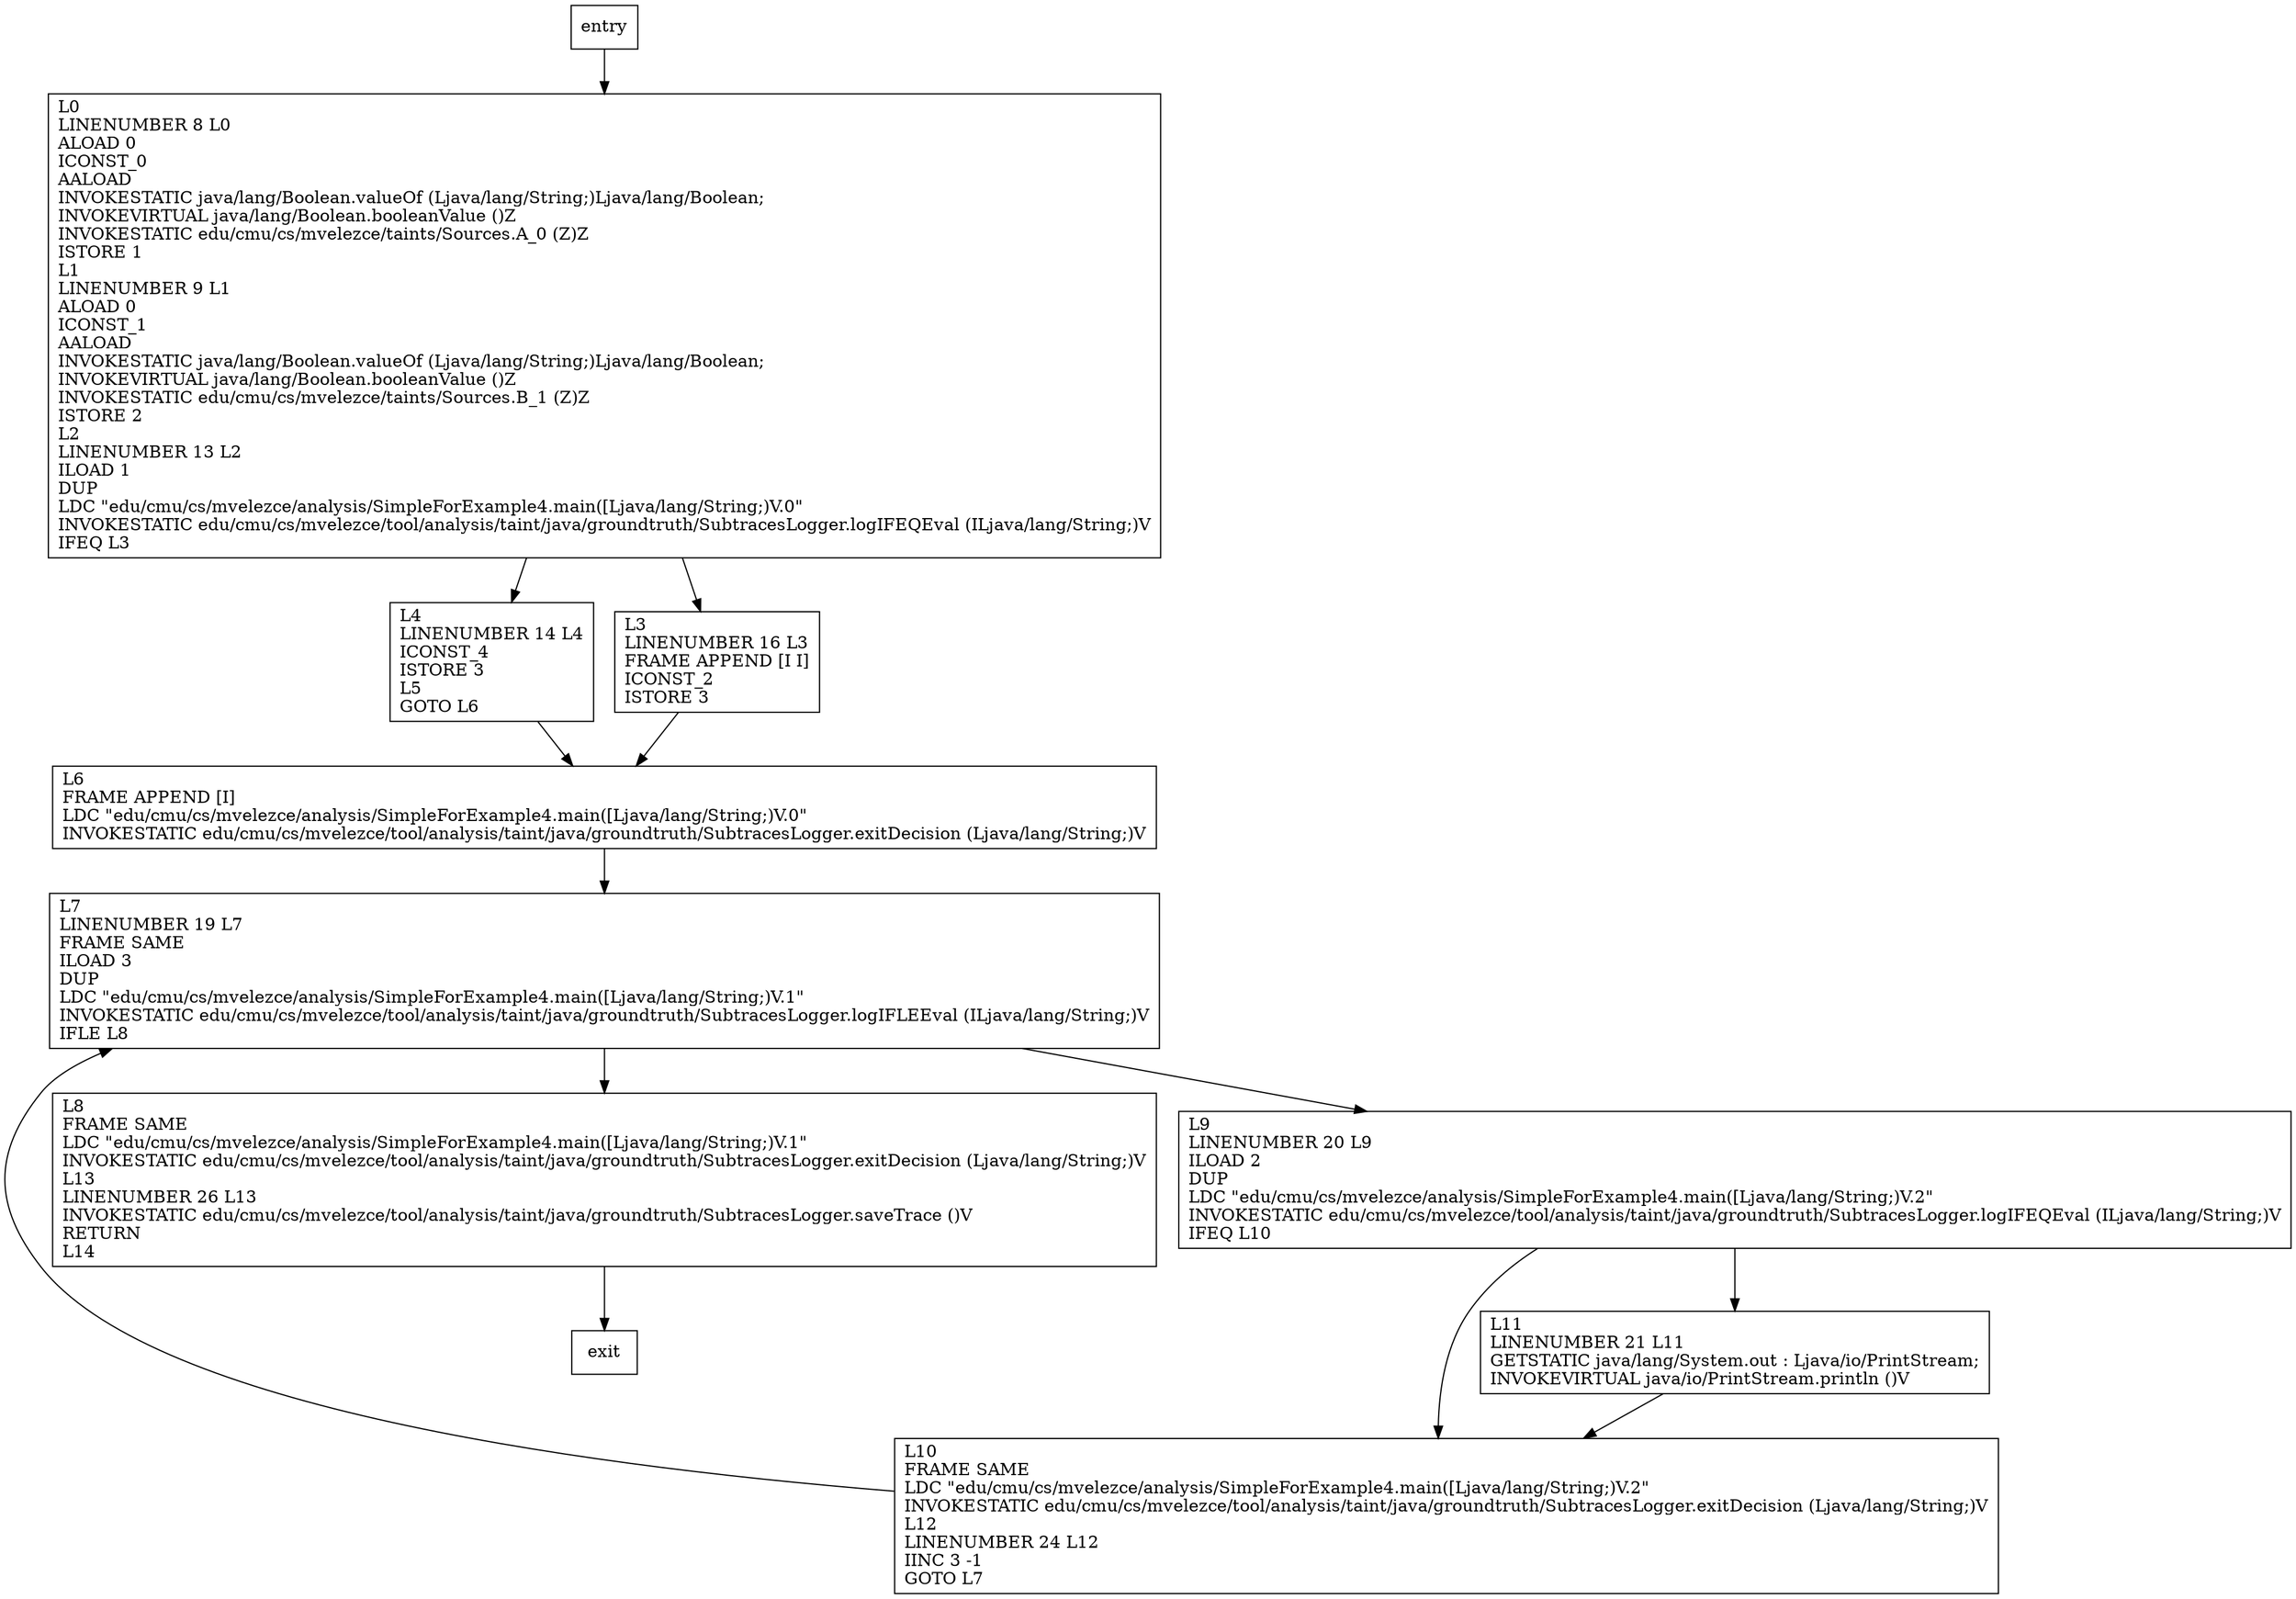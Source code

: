 digraph main {
node [shape=record];
2003744018 [label="L4\lLINENUMBER 14 L4\lICONST_4\lISTORE 3\lL5\lGOTO L6\l"];
93515734 [label="L10\lFRAME SAME\lLDC \"edu/cmu/cs/mvelezce/analysis/SimpleForExample4.main([Ljava/lang/String;)V.2\"\lINVOKESTATIC edu/cmu/cs/mvelezce/tool/analysis/taint/java/groundtruth/SubtracesLogger.exitDecision (Ljava/lang/String;)V\lL12\lLINENUMBER 24 L12\lIINC 3 -1\lGOTO L7\l"];
1914765072 [label="L0\lLINENUMBER 8 L0\lALOAD 0\lICONST_0\lAALOAD\lINVOKESTATIC java/lang/Boolean.valueOf (Ljava/lang/String;)Ljava/lang/Boolean;\lINVOKEVIRTUAL java/lang/Boolean.booleanValue ()Z\lINVOKESTATIC edu/cmu/cs/mvelezce/taints/Sources.A_0 (Z)Z\lISTORE 1\lL1\lLINENUMBER 9 L1\lALOAD 0\lICONST_1\lAALOAD\lINVOKESTATIC java/lang/Boolean.valueOf (Ljava/lang/String;)Ljava/lang/Boolean;\lINVOKEVIRTUAL java/lang/Boolean.booleanValue ()Z\lINVOKESTATIC edu/cmu/cs/mvelezce/taints/Sources.B_1 (Z)Z\lISTORE 2\lL2\lLINENUMBER 13 L2\lILOAD 1\lDUP\lLDC \"edu/cmu/cs/mvelezce/analysis/SimpleForExample4.main([Ljava/lang/String;)V.0\"\lINVOKESTATIC edu/cmu/cs/mvelezce/tool/analysis/taint/java/groundtruth/SubtracesLogger.logIFEQEval (ILjava/lang/String;)V\lIFEQ L3\l"];
904383922 [label="L6\lFRAME APPEND [I]\lLDC \"edu/cmu/cs/mvelezce/analysis/SimpleForExample4.main([Ljava/lang/String;)V.0\"\lINVOKESTATIC edu/cmu/cs/mvelezce/tool/analysis/taint/java/groundtruth/SubtracesLogger.exitDecision (Ljava/lang/String;)V\l"];
497677388 [label="L8\lFRAME SAME\lLDC \"edu/cmu/cs/mvelezce/analysis/SimpleForExample4.main([Ljava/lang/String;)V.1\"\lINVOKESTATIC edu/cmu/cs/mvelezce/tool/analysis/taint/java/groundtruth/SubtracesLogger.exitDecision (Ljava/lang/String;)V\lL13\lLINENUMBER 26 L13\lINVOKESTATIC edu/cmu/cs/mvelezce/tool/analysis/taint/java/groundtruth/SubtracesLogger.saveTrace ()V\lRETURN\lL14\l"];
1268947793 [label="L3\lLINENUMBER 16 L3\lFRAME APPEND [I I]\lICONST_2\lISTORE 3\l"];
1078623329 [label="L7\lLINENUMBER 19 L7\lFRAME SAME\lILOAD 3\lDUP\lLDC \"edu/cmu/cs/mvelezce/analysis/SimpleForExample4.main([Ljava/lang/String;)V.1\"\lINVOKESTATIC edu/cmu/cs/mvelezce/tool/analysis/taint/java/groundtruth/SubtracesLogger.logIFLEEval (ILjava/lang/String;)V\lIFLE L8\l"];
1116637023 [label="L9\lLINENUMBER 20 L9\lILOAD 2\lDUP\lLDC \"edu/cmu/cs/mvelezce/analysis/SimpleForExample4.main([Ljava/lang/String;)V.2\"\lINVOKESTATIC edu/cmu/cs/mvelezce/tool/analysis/taint/java/groundtruth/SubtracesLogger.logIFEQEval (ILjava/lang/String;)V\lIFEQ L10\l"];
380121110 [label="L11\lLINENUMBER 21 L11\lGETSTATIC java/lang/System.out : Ljava/io/PrintStream;\lINVOKEVIRTUAL java/io/PrintStream.println ()V\l"];
entry;
exit;
entry -> 1914765072;
2003744018 -> 904383922;
93515734 -> 1078623329;
1914765072 -> 2003744018;
1914765072 -> 1268947793;
904383922 -> 1078623329;
497677388 -> exit;
1268947793 -> 904383922;
1078623329 -> 497677388;
1078623329 -> 1116637023;
1116637023 -> 93515734;
1116637023 -> 380121110;
380121110 -> 93515734;
}
